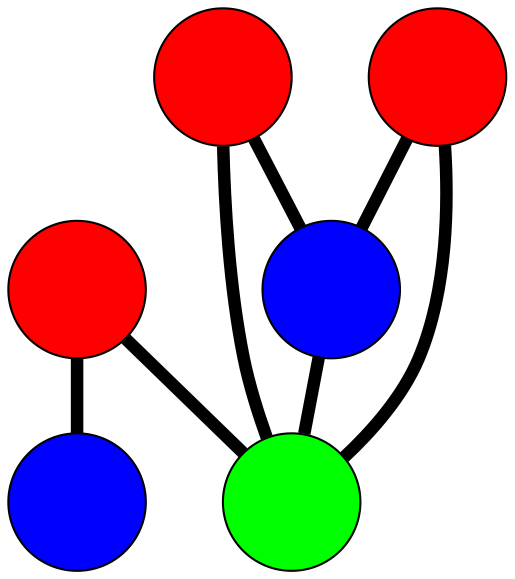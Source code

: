 graph G {
	graph [bb="-147.77,-137.93,135.26,193.86",
		overlap=false,
		sep=0.0,
		splines=true
	];
	node [color=black,
		fixedsize=true,
		fontname="Latin Modern Math",
		fontsize=42,
		height=.92,
		label="\N",
		penwidth=1,
		shape=circle,
		width=.92
	];
	edge [color=black,
		penwidth=6,
		style=bold
	];
	0	 [fillcolor=red,
		height=0.91667,
		label="",
		pos="-65.586,69.771",
		style=filled,
		width=0.91667];
	3	 [fillcolor=blue,
		height=0.91667,
		label="",
		pos="-114.77,160.86",
		style=filled,
		width=0.91667];
	0 -- 3	 [pos="-81.285,98.844 -86.964,109.36 -93.375,121.23 -99.056,131.76"];
	5	 [fillcolor=green,
		height=0.91667,
		label="",
		pos="2.5564,-13.291",
		style=filled,
		width=0.91667];
	0 -- 5	 [pos="-44.399,43.945 -36.116,33.849 -26.642,22.301 -18.384,12.234"];
	1	 [fillcolor=red,
		height=0.91667,
		label="",
		pos="-11.274,-104.93",
		style=filled,
		width=0.91667];
	4	 [fillcolor=blue,
		height=0.91667,
		label="",
		pos="86.816,-19.201",
		style=filled,
		width=0.91667];
	1 -- 4	 [pos="13.732,-83.078 28.49,-70.18 47.106,-53.909 61.856,-41.017"];
	1 -- 5	 [pos="-6.3201,-72.108 -5.0489,-63.685 -3.6814,-54.623 -2.4096,-46.197"];
	2	 [fillcolor=red,
		height=0.91667,
		label="",
		pos="102.26,-93.209",
		style=filled,
		width=0.91667];
	2 -- 4	 [pos="95.442,-60.533 94.828,-57.59 94.206,-54.61 93.592,-51.669"];
	2 -- 5	 [pos="76.326,-72.42 61.554,-60.58 43.112,-45.798 28.363,-33.976"];
	4 -- 5	 [pos="53.515,-16.866 47.627,-16.453 41.498,-16.023 35.616,-15.61"];
}
